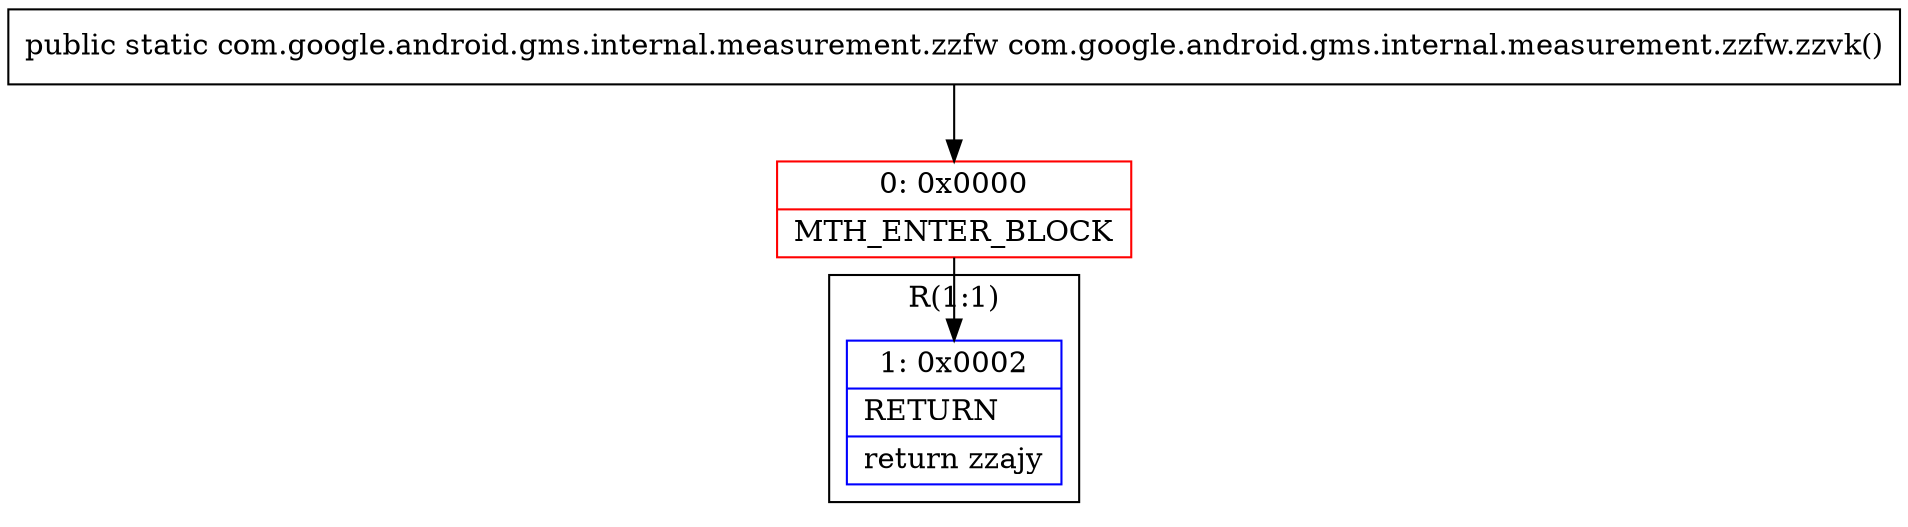 digraph "CFG forcom.google.android.gms.internal.measurement.zzfw.zzvk()Lcom\/google\/android\/gms\/internal\/measurement\/zzfw;" {
subgraph cluster_Region_1876846555 {
label = "R(1:1)";
node [shape=record,color=blue];
Node_1 [shape=record,label="{1\:\ 0x0002|RETURN\l|return zzajy\l}"];
}
Node_0 [shape=record,color=red,label="{0\:\ 0x0000|MTH_ENTER_BLOCK\l}"];
MethodNode[shape=record,label="{public static com.google.android.gms.internal.measurement.zzfw com.google.android.gms.internal.measurement.zzfw.zzvk() }"];
MethodNode -> Node_0;
Node_0 -> Node_1;
}

